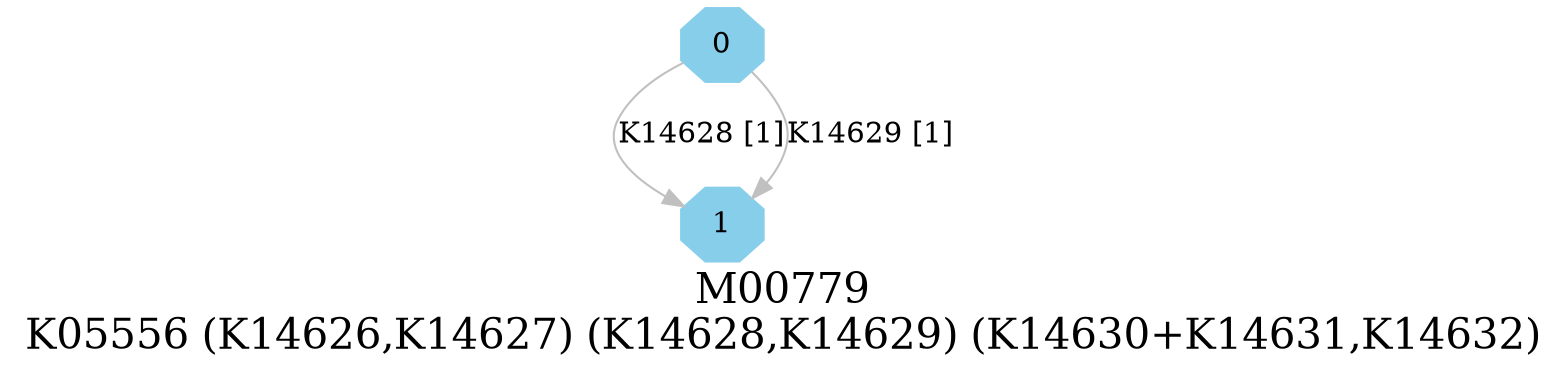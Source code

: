 digraph G {
graph [label="M00779
K05556 (K14626,K14627) (K14628,K14629) (K14630+K14631,K14632)",fontsize=20];
node [shape=box,style=filled];
edge [len=3,color=grey];
{node [width=.3,height=.3,shape=octagon,style=filled,color=skyblue] 0 1 }
0 -> 1 [label="K14628 [1]"];
0 -> 1 [label="K14629 [1]"];
}